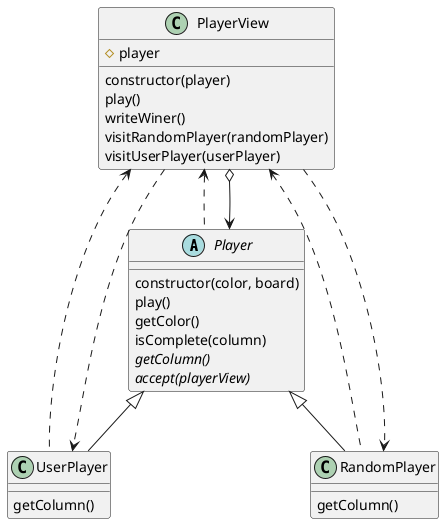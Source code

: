 @startuml  

abstract class Player {
    constructor(color, board)
    play()
    getColor()
    isComplete(column)
    {abstract} getColumn()
    {abstract} accept(playerView)
}

class UserPlayer{
    getColumn()
}

class RandomPlayer{
    getColumn()
}

Player <|-down- UserPlayer 
Player <|-down- RandomPlayer

class PlayerView{
    #player
    constructor(player)
    play()
    writeWiner()
    visitRandomPlayer(randomPlayer)
    visitUserPlayer(userPlayer)
}

PlayerView <.. UserPlayer
PlayerView <.. RandomPlayer
PlayerView ..> UserPlayer
PlayerView ..> RandomPlayer
PlayerView <.. Player
PlayerView o--> Player

@enduml
